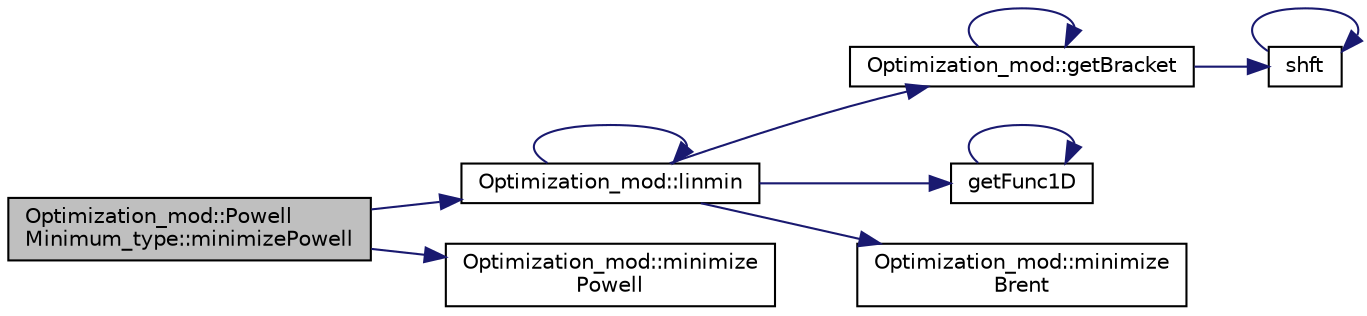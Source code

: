 digraph "Optimization_mod::PowellMinimum_type::minimizePowell"
{
 // LATEX_PDF_SIZE
  edge [fontname="Helvetica",fontsize="10",labelfontname="Helvetica",labelfontsize="10"];
  node [fontname="Helvetica",fontsize="10",shape=record];
  rankdir="LR";
  Node1 [label="Optimization_mod::Powell\lMinimum_type::minimizePowell",height=0.2,width=0.4,color="black", fillcolor="grey75", style="filled", fontcolor="black",tooltip="The constructor of the class PowellMinimum_type."];
  Node1 -> Node2 [color="midnightblue",fontsize="10",style="solid",fontname="Helvetica"];
  Node2 [label="Optimization_mod::linmin",height=0.2,width=0.4,color="black", fillcolor="white", style="filled",URL="$namespaceOptimization__mod.html#aebe3a8fca8fc054a8bb0aa1177d40326",tooltip=" "];
  Node2 -> Node3 [color="midnightblue",fontsize="10",style="solid",fontname="Helvetica"];
  Node3 [label="Optimization_mod::getBracket",height=0.2,width=0.4,color="black", fillcolor="white", style="filled",URL="$namespaceOptimization__mod.html#a0b6cd7d39fc75e169f1fe7a5f483a81d",tooltip=" "];
  Node3 -> Node3 [color="midnightblue",fontsize="10",style="solid",fontname="Helvetica"];
  Node3 -> Node4 [color="midnightblue",fontsize="10",style="solid",fontname="Helvetica"];
  Node4 [label="shft",height=0.2,width=0.4,color="black", fillcolor="white", style="filled",URL="$Optimization__mod_8f90.html#ab1517e164a67fd87ac9b13b0adf6137c",tooltip=" "];
  Node4 -> Node4 [color="midnightblue",fontsize="10",style="solid",fontname="Helvetica"];
  Node2 -> Node5 [color="midnightblue",fontsize="10",style="solid",fontname="Helvetica"];
  Node5 [label="getFunc1D",height=0.2,width=0.4,color="black", fillcolor="white", style="filled",URL="$Optimization__mod_8f90.html#a43a6b05bf65ee74003cf38c594c77df8",tooltip=" "];
  Node5 -> Node5 [color="midnightblue",fontsize="10",style="solid",fontname="Helvetica"];
  Node2 -> Node2 [color="midnightblue",fontsize="10",style="solid",fontname="Helvetica"];
  Node2 -> Node6 [color="midnightblue",fontsize="10",style="solid",fontname="Helvetica"];
  Node6 [label="Optimization_mod::minimize\lBrent",height=0.2,width=0.4,color="black", fillcolor="white", style="filled",URL="$namespaceOptimization__mod.html#aa6c88fc4180df17990c82ad59f669990",tooltip="The constructor of the class BrentMinimum_type. Compute the minimum of the input 1-dimensional functi..."];
  Node1 -> Node7 [color="midnightblue",fontsize="10",style="solid",fontname="Helvetica"];
  Node7 [label="Optimization_mod::minimize\lPowell",height=0.2,width=0.4,color="black", fillcolor="white", style="filled",URL="$namespaceOptimization__mod.html#a0bb55a9fefd0fe7acdfc1317bbf4b4e6",tooltip="The constructor of the class PowellMinimum_type."];
}
